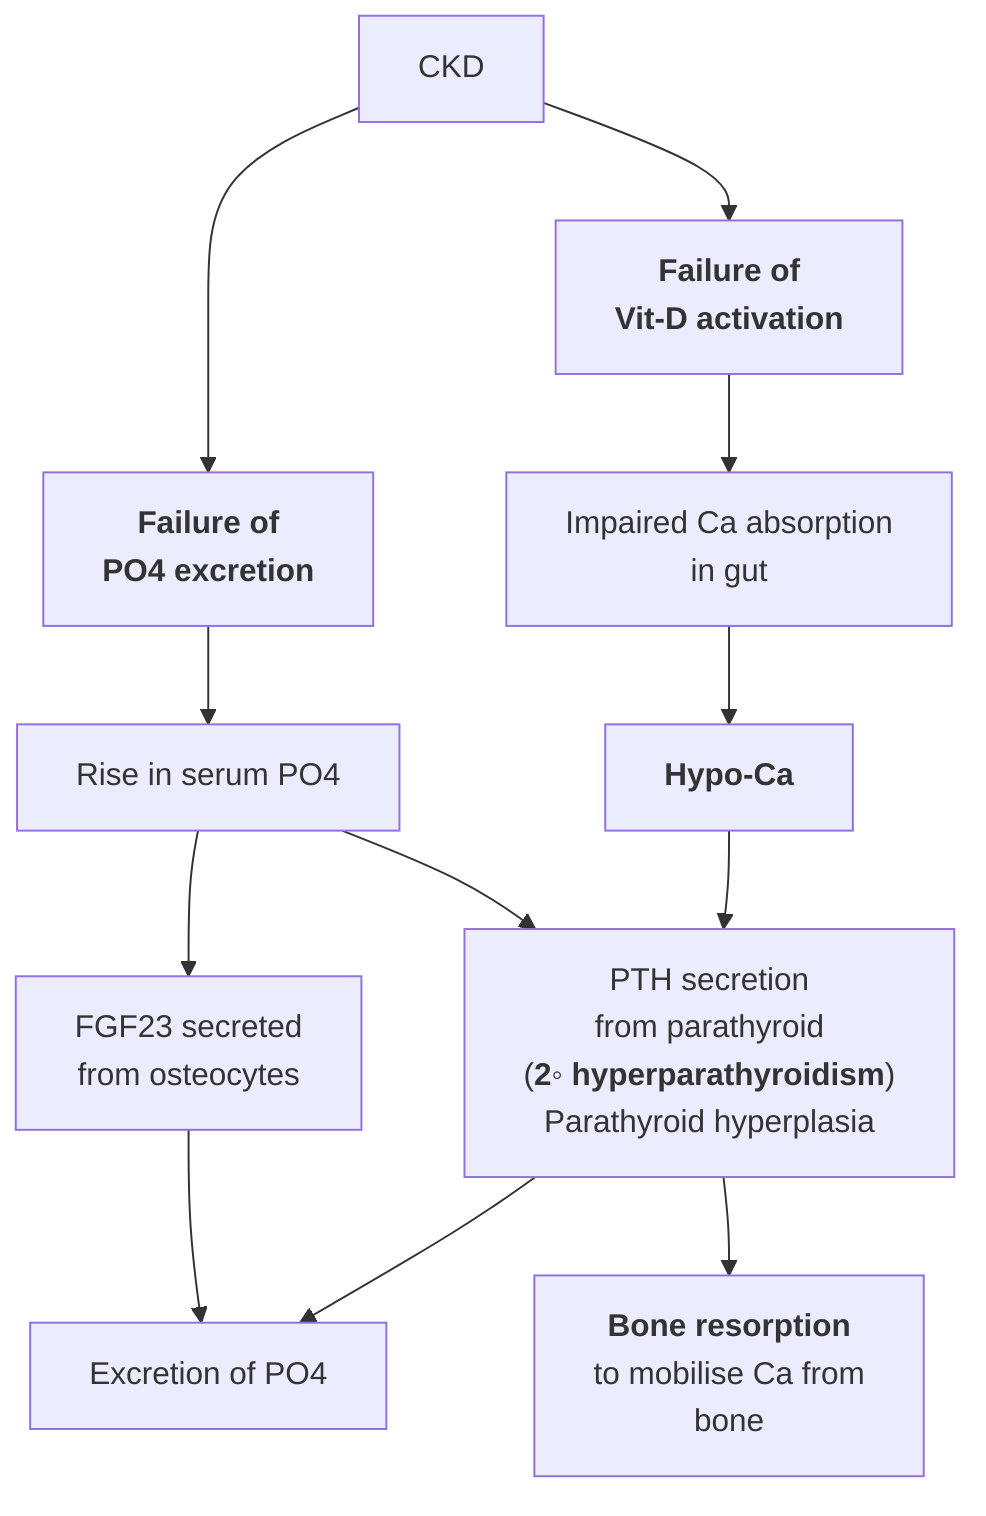 graph TB
    a[CKD]-->b[<b>Failure of <br>PO4 excretion]
    a-->c[<b>Failure of<br>Vit-D activation]
    b-->d[Rise in serum PO4]
    d-->e[FGF23 secreted<br>from osteocytes]
    d-->f["PTH secretion<br>from parathyroid<br>(<b>2◦ hyperparathyroidism</b>)<br>Parathyroid hyperplasia"]
    e & f-->g[Excretion of PO4]
    c-->h[Impaired Ca absorption<br>in gut]-->i[<b>Hypo-Ca]-->f-->j[<b>Bone resorption</b><br>to mobilise Ca from<br>bone]